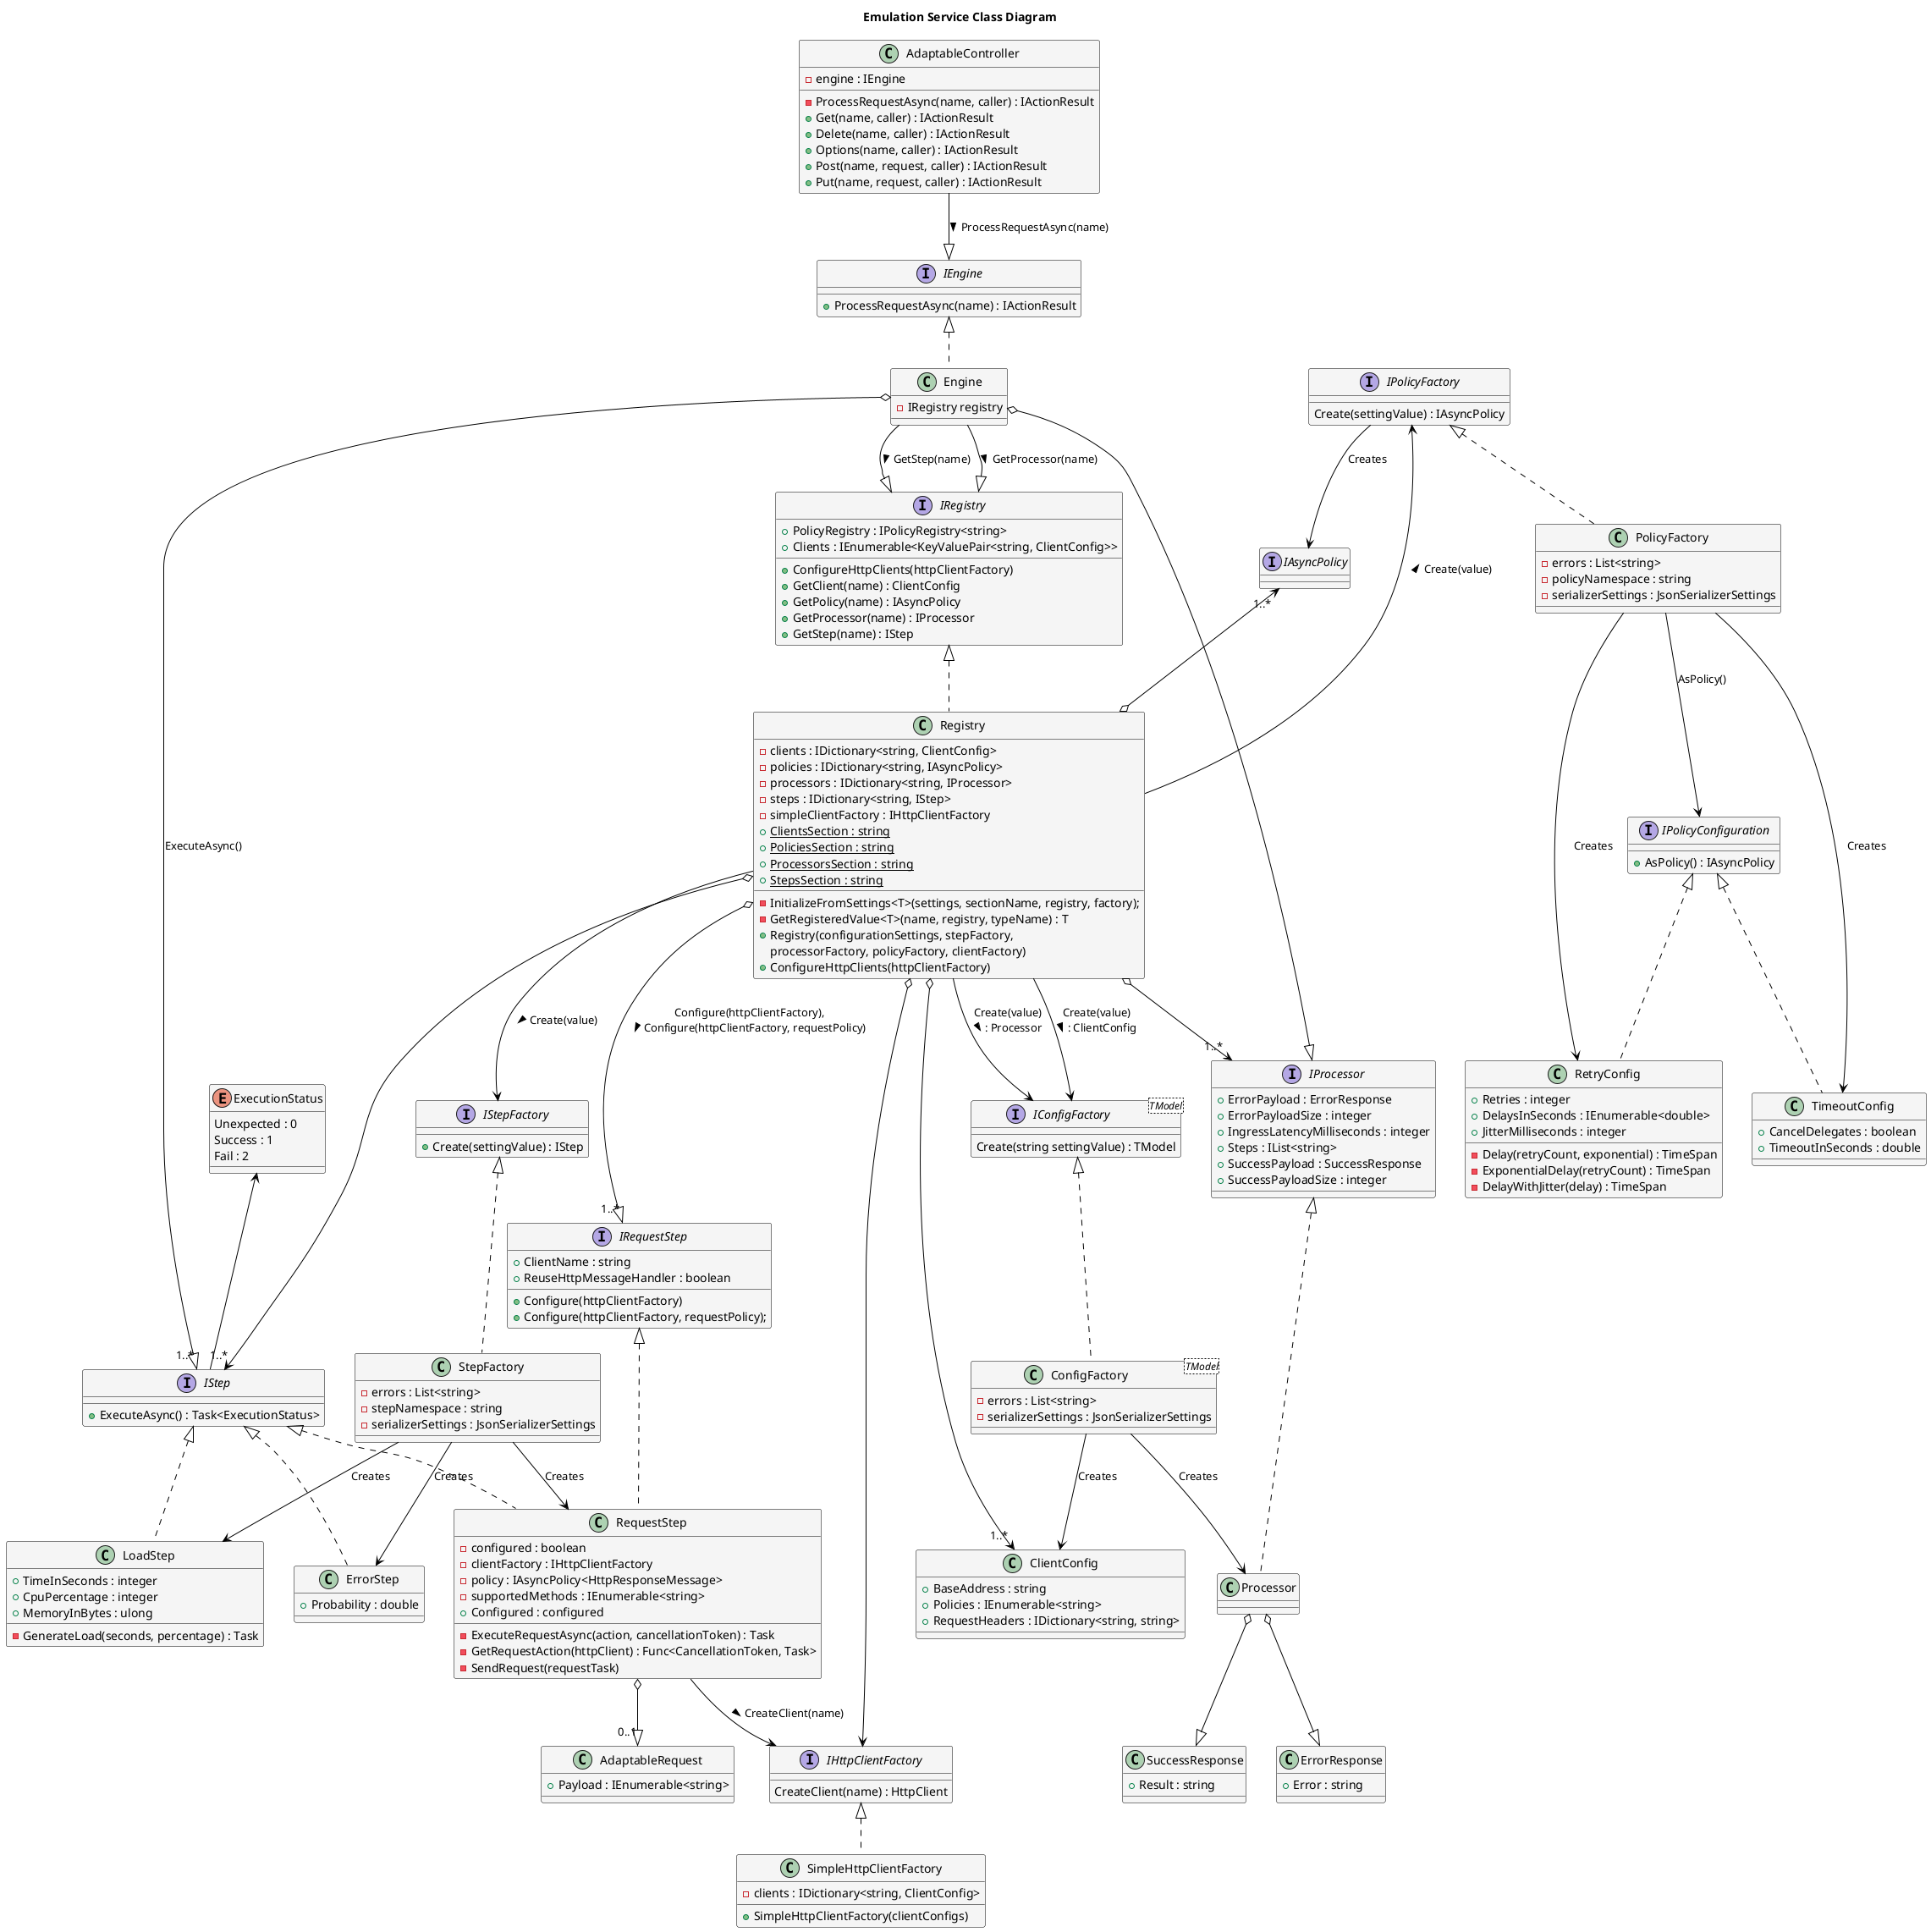 @startuml

skinparam class {
  FontName Arial
  BorderColor black
  BackgroundColor whitesmoke
  ArrowColor black
}

title Emulation Service Class Diagram

class AdaptableController {
    - engine : IEngine
    - ProcessRequestAsync(name, caller) : IActionResult
    + Get(name, caller) : IActionResult
    + Delete(name, caller) : IActionResult
    + Options(name, caller) : IActionResult
    + Post(name, request, caller) : IActionResult
    + Put(name, request, caller) : IActionResult
}

interface IEngine {
    + ProcessRequestAsync(name) : IActionResult
}

class Engine implements IEngine {
    - IRegistry registry
}

interface IRegistry {
    + PolicyRegistry : IPolicyRegistry<string>
    + Clients : IEnumerable<KeyValuePair<string, ClientConfig>>
    + ConfigureHttpClients(httpClientFactory)
    + GetClient(name) : ClientConfig
    + GetPolicy(name) : IAsyncPolicy
    + GetProcessor(name) : IProcessor
    + GetStep(name) : IStep
}

class Registry implements IRegistry {
    - clients : IDictionary<string, ClientConfig>
    - policies : IDictionary<string, IAsyncPolicy>
    - processors : IDictionary<string, IProcessor>
    - steps : IDictionary<string, IStep>
    - simpleClientFactory : IHttpClientFactory
    + {static} ClientsSection : string
    + {static} PoliciesSection : string
    + {static} ProcessorsSection : string
    + {static} StepsSection : string
    - InitializeFromSettings<T>(settings, sectionName, registry, factory);
    - GetRegisteredValue<T>(name, registry, typeName) : T
    + Registry(configurationSettings, stepFactory,
            processorFactory, policyFactory, clientFactory)
    + ConfigureHttpClients(httpClientFactory)
}


interface IHttpClientFactory {
    CreateClient(name) : HttpClient
}

class SimpleHttpClientFactory implements IHttpClientFactory {
    - clients : IDictionary<string, ClientConfig>
    + SimpleHttpClientFactory(clientConfigs)
}


interface IAsyncPolicy

interface IPolicyConfiguration {
    + AsPolicy() : IAsyncPolicy
}

class TimeoutConfig implements IPolicyConfiguration {
    + CancelDelegates : boolean
    + TimeoutInSeconds : double
}

class RetryConfig implements IPolicyConfiguration {
    + Retries : integer
    + DelaysInSeconds : IEnumerable<double>
    + JitterMilliseconds : integer
    - Delay(retryCount, exponential) : TimeSpan
    - ExponentialDelay(retryCount) : TimeSpan
    - DelayWithJitter(delay) : TimeSpan
}

interface IPolicyFactory {
    Create(settingValue) : IAsyncPolicy
}

class PolicyFactory implements IPolicyFactory {
    - errors : List<string>
    - policyNamespace : string
    - serializerSettings : JsonSerializerSettings
}


interface IConfigFactory<TModel> {
    Create(string settingValue) : TModel
}

class ConfigFactory<TModel> implements IConfigFactory {
    - errors : List<string>
    - serializerSettings : JsonSerializerSettings
}


interface IProcessor {
    + ErrorPayload : ErrorResponse
    + ErrorPayloadSize : integer
    + IngressLatencyMilliseconds : integer
    + Steps : IList<string>
    + SuccessPayload : SuccessResponse
    + SuccessPayloadSize : integer
}

Class SuccessResponse {
    + Result : string
}

Class ErrorResponse {
    + Error : string
}

class Processor implements IProcessor {
}


enum ExecutionStatus {
    Unexpected : 0
    Success : 1
    Fail : 2
}


interface IStep {
    + ExecuteAsync() : Task<ExecutionStatus>
}

interface IStepFactory {
    + Create(settingValue) : IStep
}

class StepFactory implements IStepFactory {
    - errors : List<string>
    - stepNamespace : string
    - serializerSettings : JsonSerializerSettings
}

interface IRequestStep {
    + ClientName : string
    + ReuseHttpMessageHandler : boolean
    + Configure(httpClientFactory)
    + Configure(httpClientFactory, requestPolicy);
}

class RequestStep implements IStep, IRequestStep {
    - configured : boolean
    - clientFactory : IHttpClientFactory
    - policy : IAsyncPolicy<HttpResponseMessage>
    - supportedMethods : IEnumerable<string>
    + Configured : configured
    - ExecuteRequestAsync(action, cancellationToken) : Task
    - GetRequestAction(httpClient) : Func<CancellationToken, Task>
    - SendRequest(requestTask)
}

class LoadStep implements IStep {
    + TimeInSeconds : integer
    + CpuPercentage : integer
    + MemoryInBytes : ulong
    - GenerateLoad(seconds, percentage) : Task
}

class ErrorStep implements IStep {
    + Probability : double
}

class AdaptableRequest {
    + Payload : IEnumerable<string>
}


class ClientConfig {
    + BaseAddress : string
    + Policies : IEnumerable<string>
    + RequestHeaders : IDictionary<string, string>
}


AdaptableController --|> IEngine : ProcessRequestAsync(name) >

Engine --|> IRegistry : GetProcessor(name) >
Engine o--|> IProcessor
Engine --|> IRegistry : GetStep(name) >
Engine o--|> "1..*" IStep : ExecuteAsync()

Registry --> IConfigFactory : Create(value)\n : Processor >
Registry --> IConfigFactory : Create(value)\n : ClientConfig >
Registry --> IStepFactory : Create(value) >
IPolicyFactory <-- Registry : Create(value) <
IHttpClientFactory <--o Registry
Registry o--> "1..*" IStep
Registry o--> "1..*" IProcessor
Registry o--> "1..*" ClientConfig
IAsyncPolicy "1..*" <--o Registry
Registry o--|> "1..*" IRequestStep : Configure(httpClientFactory),\nConfigure(httpClientFactory, requestPolicy)  >

Processor o--|> SuccessResponse
Processor o--|> ErrorResponse

ExecutionStatus <-- IStep

RequestStep --> IHttpClientFactory : CreateClient(name) >
RequestStep o--|> "0..1" AdaptableRequest

ConfigFactory --> Processor : Creates
ConfigFactory --> ClientConfig : Creates
StepFactory --> RequestStep : Creates
StepFactory --> LoadStep : Creates
StepFactory --> ErrorStep : Creates
IPolicyFactory --> IAsyncPolicy : Creates

PolicyFactory --> RetryConfig : Creates
PolicyFactory --> TimeoutConfig : Creates
PolicyFactory --> IPolicyConfiguration : AsPolicy()

@enduml